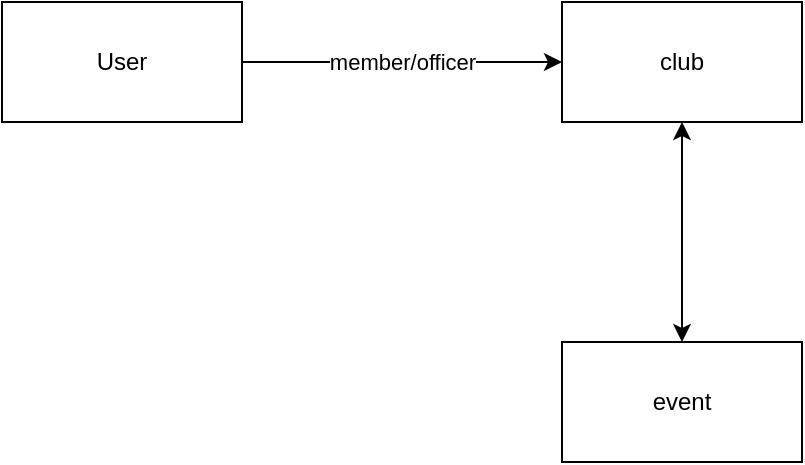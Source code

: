 <mxfile>
    <diagram id="l3eyen4xBZQbwFTUcgpU" name="Page-1">
        <mxGraphModel dx="393" dy="503" grid="1" gridSize="10" guides="1" tooltips="1" connect="1" arrows="1" fold="1" page="1" pageScale="1" pageWidth="850" pageHeight="1100" math="0" shadow="0">
            <root>
                <mxCell id="0"/>
                <mxCell id="1" parent="0"/>
                <mxCell id="4" value="member/officer" style="edgeStyle=none;html=1;entryX=0;entryY=0.5;entryDx=0;entryDy=0;" parent="1" source="2" target="3" edge="1">
                    <mxGeometry relative="1" as="geometry"/>
                </mxCell>
                <mxCell id="2" value="User" style="rounded=0;whiteSpace=wrap;html=1;" parent="1" vertex="1">
                    <mxGeometry x="160" y="150" width="120" height="60" as="geometry"/>
                </mxCell>
                <mxCell id="3" value="club" style="rounded=0;whiteSpace=wrap;html=1;" parent="1" vertex="1">
                    <mxGeometry x="440" y="150" width="120" height="60" as="geometry"/>
                </mxCell>
                <mxCell id="6" style="edgeStyle=none;html=1;entryX=0.5;entryY=1;entryDx=0;entryDy=0;startArrow=classic;startFill=1;" parent="1" source="5" target="3" edge="1">
                    <mxGeometry relative="1" as="geometry"/>
                </mxCell>
                <mxCell id="5" value="event" style="rounded=0;whiteSpace=wrap;html=1;" parent="1" vertex="1">
                    <mxGeometry x="440" y="320" width="120" height="60" as="geometry"/>
                </mxCell>
            </root>
        </mxGraphModel>
    </diagram>
</mxfile>